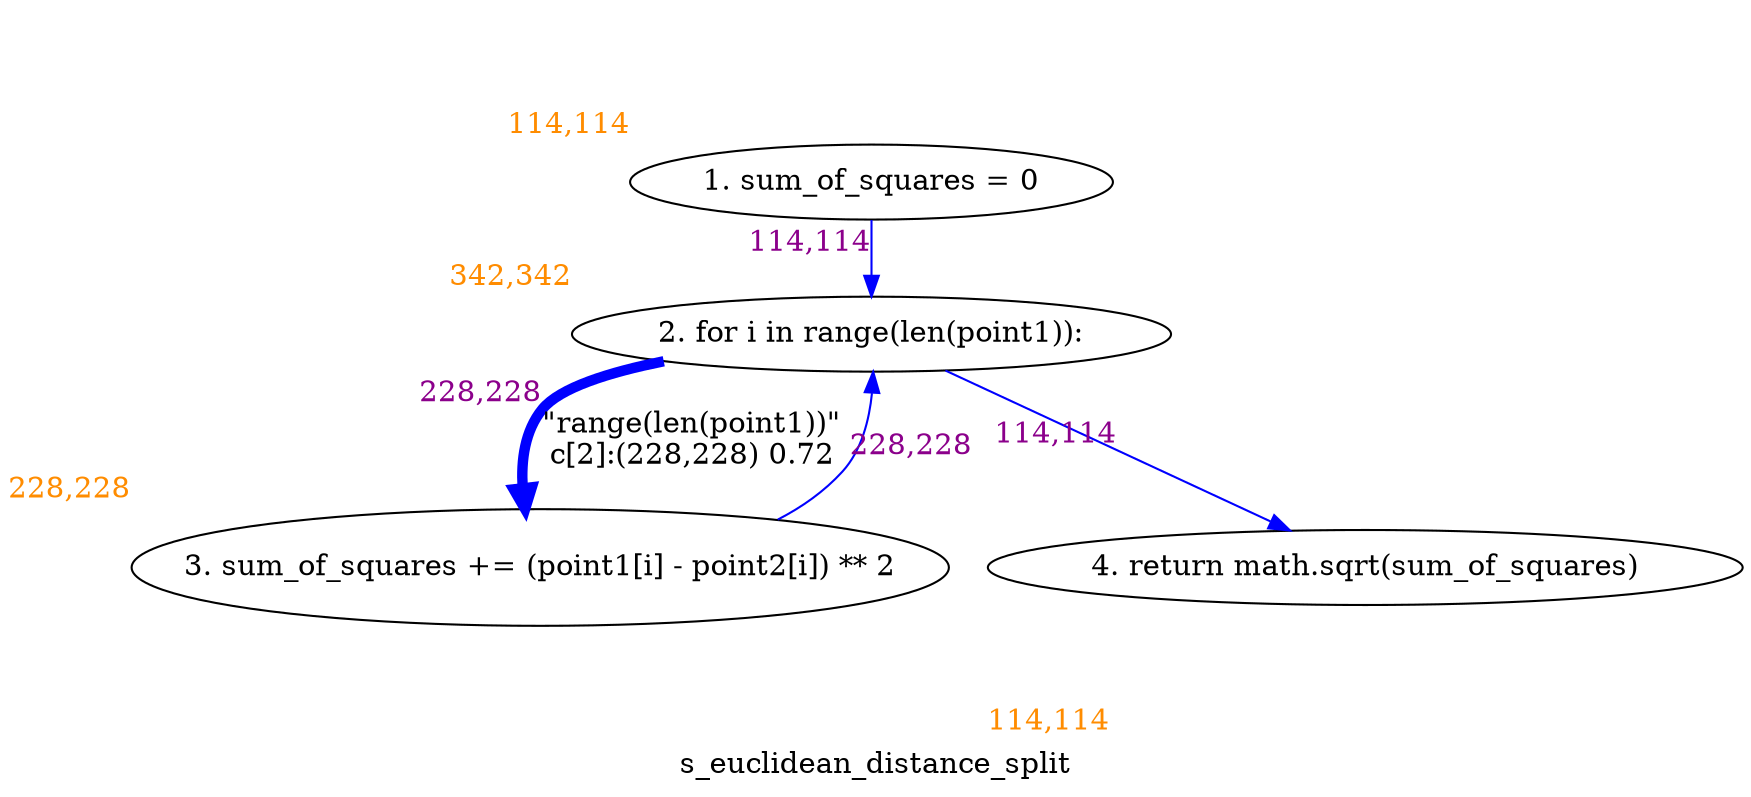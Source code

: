 digraph clusters_euclidean_distance_split {
	graph [bb="0,0,746.46,271.86",
		label=s_euclidean_distance_split,
		lheight=0.22,
		lp="373.23,11.875",
		lwidth=2.07,
		overlap=false,
		splines=true,
		xlabel=<<br></br><br></br><br></br><font color='darkorange'>-1,-1</font>>
	];
	node [label="\N",
		xlabel=<<br></br><br></br><br></br><font color='darkorange'>-1,-1</font>>
	];
	1	[height=0.5,
		label="1. sum_of_squares = 0
",
		pos="365.59,238.11",
		width=2.6937,
		xlabel=<<br></br><br></br><br></br><font color='darkorange'>114,114</font>>,
		xlp="246.49,263.99"];
	2	[height=0.5,
		label="2. for i in range(len(point1)):
",
		pos="365.59,165.11",
		width=3.1926,
		xlabel=<<br></br><br></br><br></br><font color='darkorange'>342,342</font>>,
		xlp="228.53,190.99"];
	1 -> 2	[color=blue,
		pos="e,365.59,183.14 365.59,219.92 365.59,212.34 365.59,203.21 365.59,194.65",
		xlabel=<<font color='darkmagenta'>114,114</font>>,
		xlp="343.46,209.43"];
	3	[height=0.77585,
		label="3. sum_of_squares += (point1[i] - point2[i]) ** 2",
		pos="239.59,51.681",
		width=5.4261,
		xlabel=<<br></br><br></br><br></br><font color='darkorange'>228,228</font>>,
		xlp="22.125,87.486"];
	2 -> 3	[color=blue,
		label="\"range(len(point1))\"\nc[2]:(228,228) 0.72",
		lp="296.09,113.36",
		penwidth=5.0,
		pos="e,232.44,80.061 291.24,151.08 268.45,145.48 247.53,138.13 240.59,129.11 233.44,119.82 231.11,107.83 231.12,96.122",
		xlabel=<<font color='darkmagenta'>228,228</font>>,
		xlp="218.42,136.93"];
	4	[height=0.5,
		label="4. return math.sqrt(sum_of_squares)
",
		pos="599.59,51.681",
		width=4.0798,
		xlabel=<<br></br><br></br><br></br><font color='darkorange'>114,114</font>>,
		xlp="474.84,77.556"];
	2 -> 4	[color=blue,
		pos="e,564.24,69.516 400.37,147.55 441.15,128.13 508.88,95.876 553.88,74.449",
		xlabel=<<font color='darkmagenta'>114,114</font>>,
		xlp="460.23,116.38"];
	3 -> 2	[color=blue,
		pos="e,366.24,146.61 326.53,77.068 335.97,82.591 344.65,89.348 351.59,97.611 360.36,108.06 364.06,122.63 365.49,135.47",
		xlabel=<<font color='darkmagenta'>228,228</font>>,
		xlp="379.23,113.72"];
}
